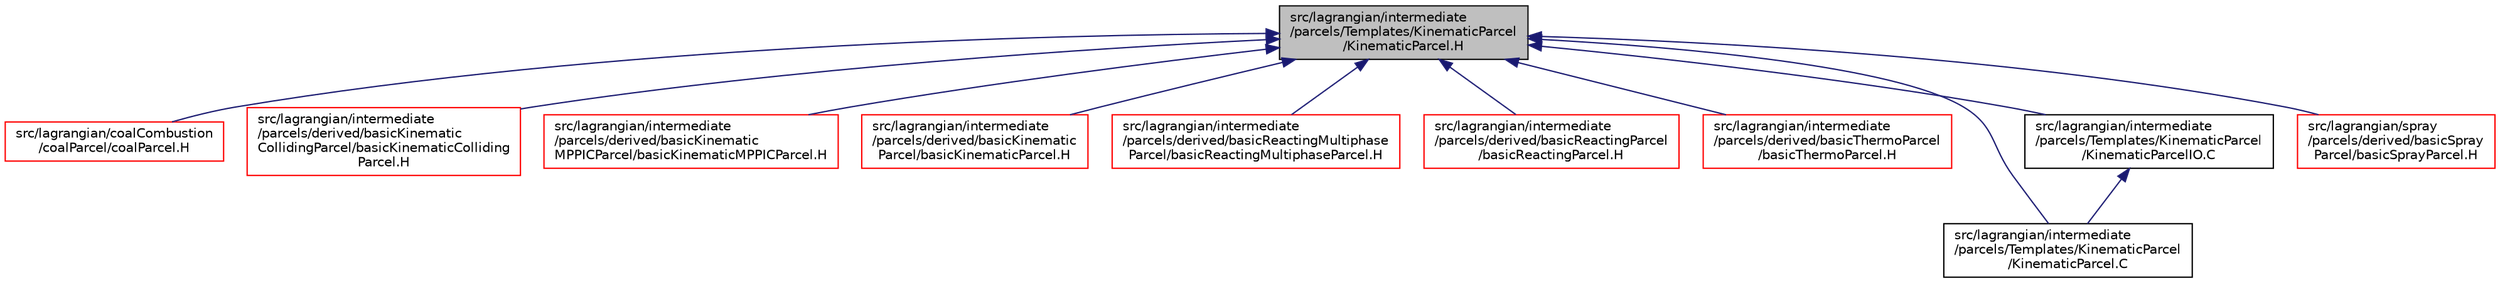 digraph "src/lagrangian/intermediate/parcels/Templates/KinematicParcel/KinematicParcel.H"
{
  bgcolor="transparent";
  edge [fontname="Helvetica",fontsize="10",labelfontname="Helvetica",labelfontsize="10"];
  node [fontname="Helvetica",fontsize="10",shape=record];
  Node1 [label="src/lagrangian/intermediate\l/parcels/Templates/KinematicParcel\l/KinematicParcel.H",height=0.2,width=0.4,color="black", fillcolor="grey75", style="filled", fontcolor="black"];
  Node1 -> Node2 [dir="back",color="midnightblue",fontsize="10",style="solid",fontname="Helvetica"];
  Node2 [label="src/lagrangian/coalCombustion\l/coalParcel/coalParcel.H",height=0.2,width=0.4,color="red",URL="$a06391.html"];
  Node1 -> Node3 [dir="back",color="midnightblue",fontsize="10",style="solid",fontname="Helvetica"];
  Node3 [label="src/lagrangian/intermediate\l/parcels/derived/basicKinematic\lCollidingParcel/basicKinematicColliding\lParcel.H",height=0.2,width=0.4,color="red",URL="$a06516.html"];
  Node1 -> Node4 [dir="back",color="midnightblue",fontsize="10",style="solid",fontname="Helvetica"];
  Node4 [label="src/lagrangian/intermediate\l/parcels/derived/basicKinematic\lMPPICParcel/basicKinematicMPPICParcel.H",height=0.2,width=0.4,color="red",URL="$a06520.html"];
  Node1 -> Node5 [dir="back",color="midnightblue",fontsize="10",style="solid",fontname="Helvetica"];
  Node5 [label="src/lagrangian/intermediate\l/parcels/derived/basicKinematic\lParcel/basicKinematicParcel.H",height=0.2,width=0.4,color="red",URL="$a06524.html"];
  Node1 -> Node6 [dir="back",color="midnightblue",fontsize="10",style="solid",fontname="Helvetica"];
  Node6 [label="src/lagrangian/intermediate\l/parcels/derived/basicReactingMultiphase\lParcel/basicReactingMultiphaseParcel.H",height=0.2,width=0.4,color="red",URL="$a06528.html"];
  Node1 -> Node7 [dir="back",color="midnightblue",fontsize="10",style="solid",fontname="Helvetica"];
  Node7 [label="src/lagrangian/intermediate\l/parcels/derived/basicReactingParcel\l/basicReactingParcel.H",height=0.2,width=0.4,color="red",URL="$a06532.html"];
  Node1 -> Node8 [dir="back",color="midnightblue",fontsize="10",style="solid",fontname="Helvetica"];
  Node8 [label="src/lagrangian/intermediate\l/parcels/derived/basicThermoParcel\l/basicThermoParcel.H",height=0.2,width=0.4,color="red",URL="$a06536.html"];
  Node1 -> Node9 [dir="back",color="midnightblue",fontsize="10",style="solid",fontname="Helvetica"];
  Node9 [label="src/lagrangian/intermediate\l/parcels/Templates/KinematicParcel\l/KinematicParcel.C",height=0.2,width=0.4,color="black",URL="$a06578.html"];
  Node1 -> Node10 [dir="back",color="midnightblue",fontsize="10",style="solid",fontname="Helvetica"];
  Node10 [label="src/lagrangian/intermediate\l/parcels/Templates/KinematicParcel\l/KinematicParcelIO.C",height=0.2,width=0.4,color="black",URL="$a06581.html"];
  Node10 -> Node9 [dir="back",color="midnightblue",fontsize="10",style="solid",fontname="Helvetica"];
  Node1 -> Node11 [dir="back",color="midnightblue",fontsize="10",style="solid",fontname="Helvetica"];
  Node11 [label="src/lagrangian/spray\l/parcels/derived/basicSpray\lParcel/basicSprayParcel.H",height=0.2,width=0.4,color="red",URL="$a06995.html"];
}
